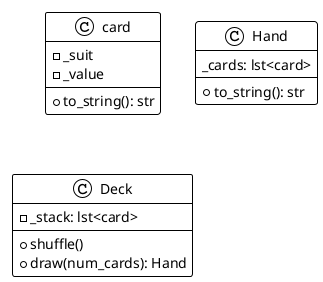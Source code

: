 @startuml DeckOfcards
!theme plain

class card {
    - _suit
    - _value
    + to_string(): str
}

class Hand {
     _cards: lst<card>
     + to_string(): str
}

class Deck {
    - _stack: lst<card>
    + shuffle()
    + draw(num_cards): Hand
}
@enduml
